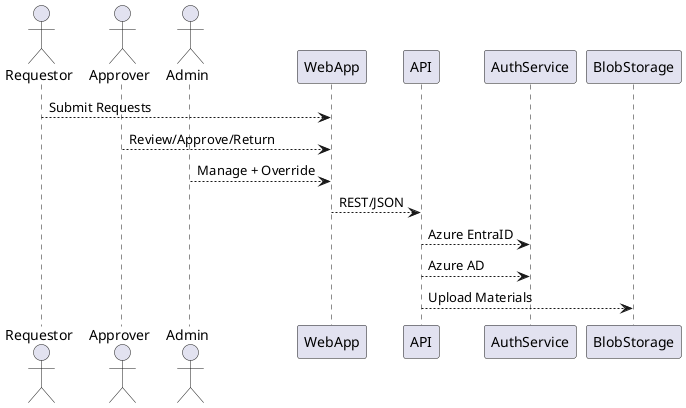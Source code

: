 @startuml ComponentDiagram
actor Requestor
actor Approver
actor Admin

Requestor --> WebApp : Submit Requests
Approver --> WebApp : Review/Approve/Return
Admin --> WebApp : Manage + Override

WebApp --> API : REST/JSON
API --> AuthService : Azure EntraID
API --> AuthService : Azure AD
API --> BlobStorage : Upload Materials

@enduml
